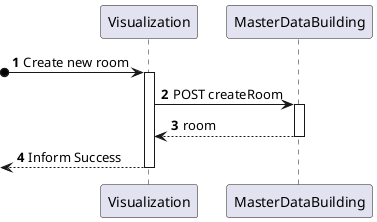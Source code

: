 @startuml

autonumber

participant Visualization
participant "MasterDataBuilding" as GI

?o-> Visualization: Create new room
activate Visualization

Visualization -> GI: POST createRoom
activate GI
GI --> Visualization: room
deactivate GI

<-- Visualization: Inform Success
deactivate Visualization


@enduml